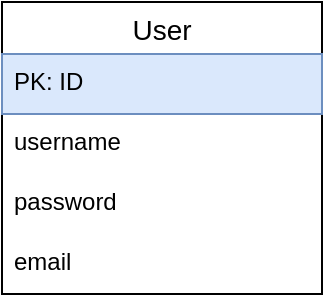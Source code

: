 <mxfile version="14.1.9" type="device"><diagram id="t3EWiVwUvF7SmmPXYktw" name="Page-1"><mxGraphModel dx="1185" dy="627" grid="1" gridSize="10" guides="1" tooltips="1" connect="1" arrows="1" fold="1" page="1" pageScale="1" pageWidth="827" pageHeight="1169" math="0" shadow="0"><root><mxCell id="0"/><mxCell id="1" parent="0"/><mxCell id="D0npfCrVtdF0pB81JI64-3" value="User" style="swimlane;fontStyle=0;childLayout=stackLayout;horizontal=1;startSize=26;horizontalStack=0;resizeParent=1;resizeParentMax=0;resizeLast=0;collapsible=1;marginBottom=0;align=center;fontSize=14;" vertex="1" parent="1"><mxGeometry x="80" y="240" width="160" height="146" as="geometry"/></mxCell><mxCell id="D0npfCrVtdF0pB81JI64-4" value="PK: ID" style="text;strokeColor=#6c8ebf;fillColor=#dae8fc;spacingLeft=4;spacingRight=4;overflow=hidden;rotatable=0;points=[[0,0.5],[1,0.5]];portConstraint=eastwest;fontSize=12;" vertex="1" parent="D0npfCrVtdF0pB81JI64-3"><mxGeometry y="26" width="160" height="30" as="geometry"/></mxCell><mxCell id="D0npfCrVtdF0pB81JI64-5" value="username" style="text;strokeColor=none;fillColor=none;spacingLeft=4;spacingRight=4;overflow=hidden;rotatable=0;points=[[0,0.5],[1,0.5]];portConstraint=eastwest;fontSize=12;" vertex="1" parent="D0npfCrVtdF0pB81JI64-3"><mxGeometry y="56" width="160" height="30" as="geometry"/></mxCell><mxCell id="D0npfCrVtdF0pB81JI64-6" value="password" style="text;strokeColor=none;fillColor=none;spacingLeft=4;spacingRight=4;overflow=hidden;rotatable=0;points=[[0,0.5],[1,0.5]];portConstraint=eastwest;fontSize=12;" vertex="1" parent="D0npfCrVtdF0pB81JI64-3"><mxGeometry y="86" width="160" height="30" as="geometry"/></mxCell><mxCell id="D0npfCrVtdF0pB81JI64-7" value="email" style="text;strokeColor=none;fillColor=none;spacingLeft=4;spacingRight=4;overflow=hidden;rotatable=0;points=[[0,0.5],[1,0.5]];portConstraint=eastwest;fontSize=12;" vertex="1" parent="D0npfCrVtdF0pB81JI64-3"><mxGeometry y="116" width="160" height="30" as="geometry"/></mxCell></root></mxGraphModel></diagram></mxfile>